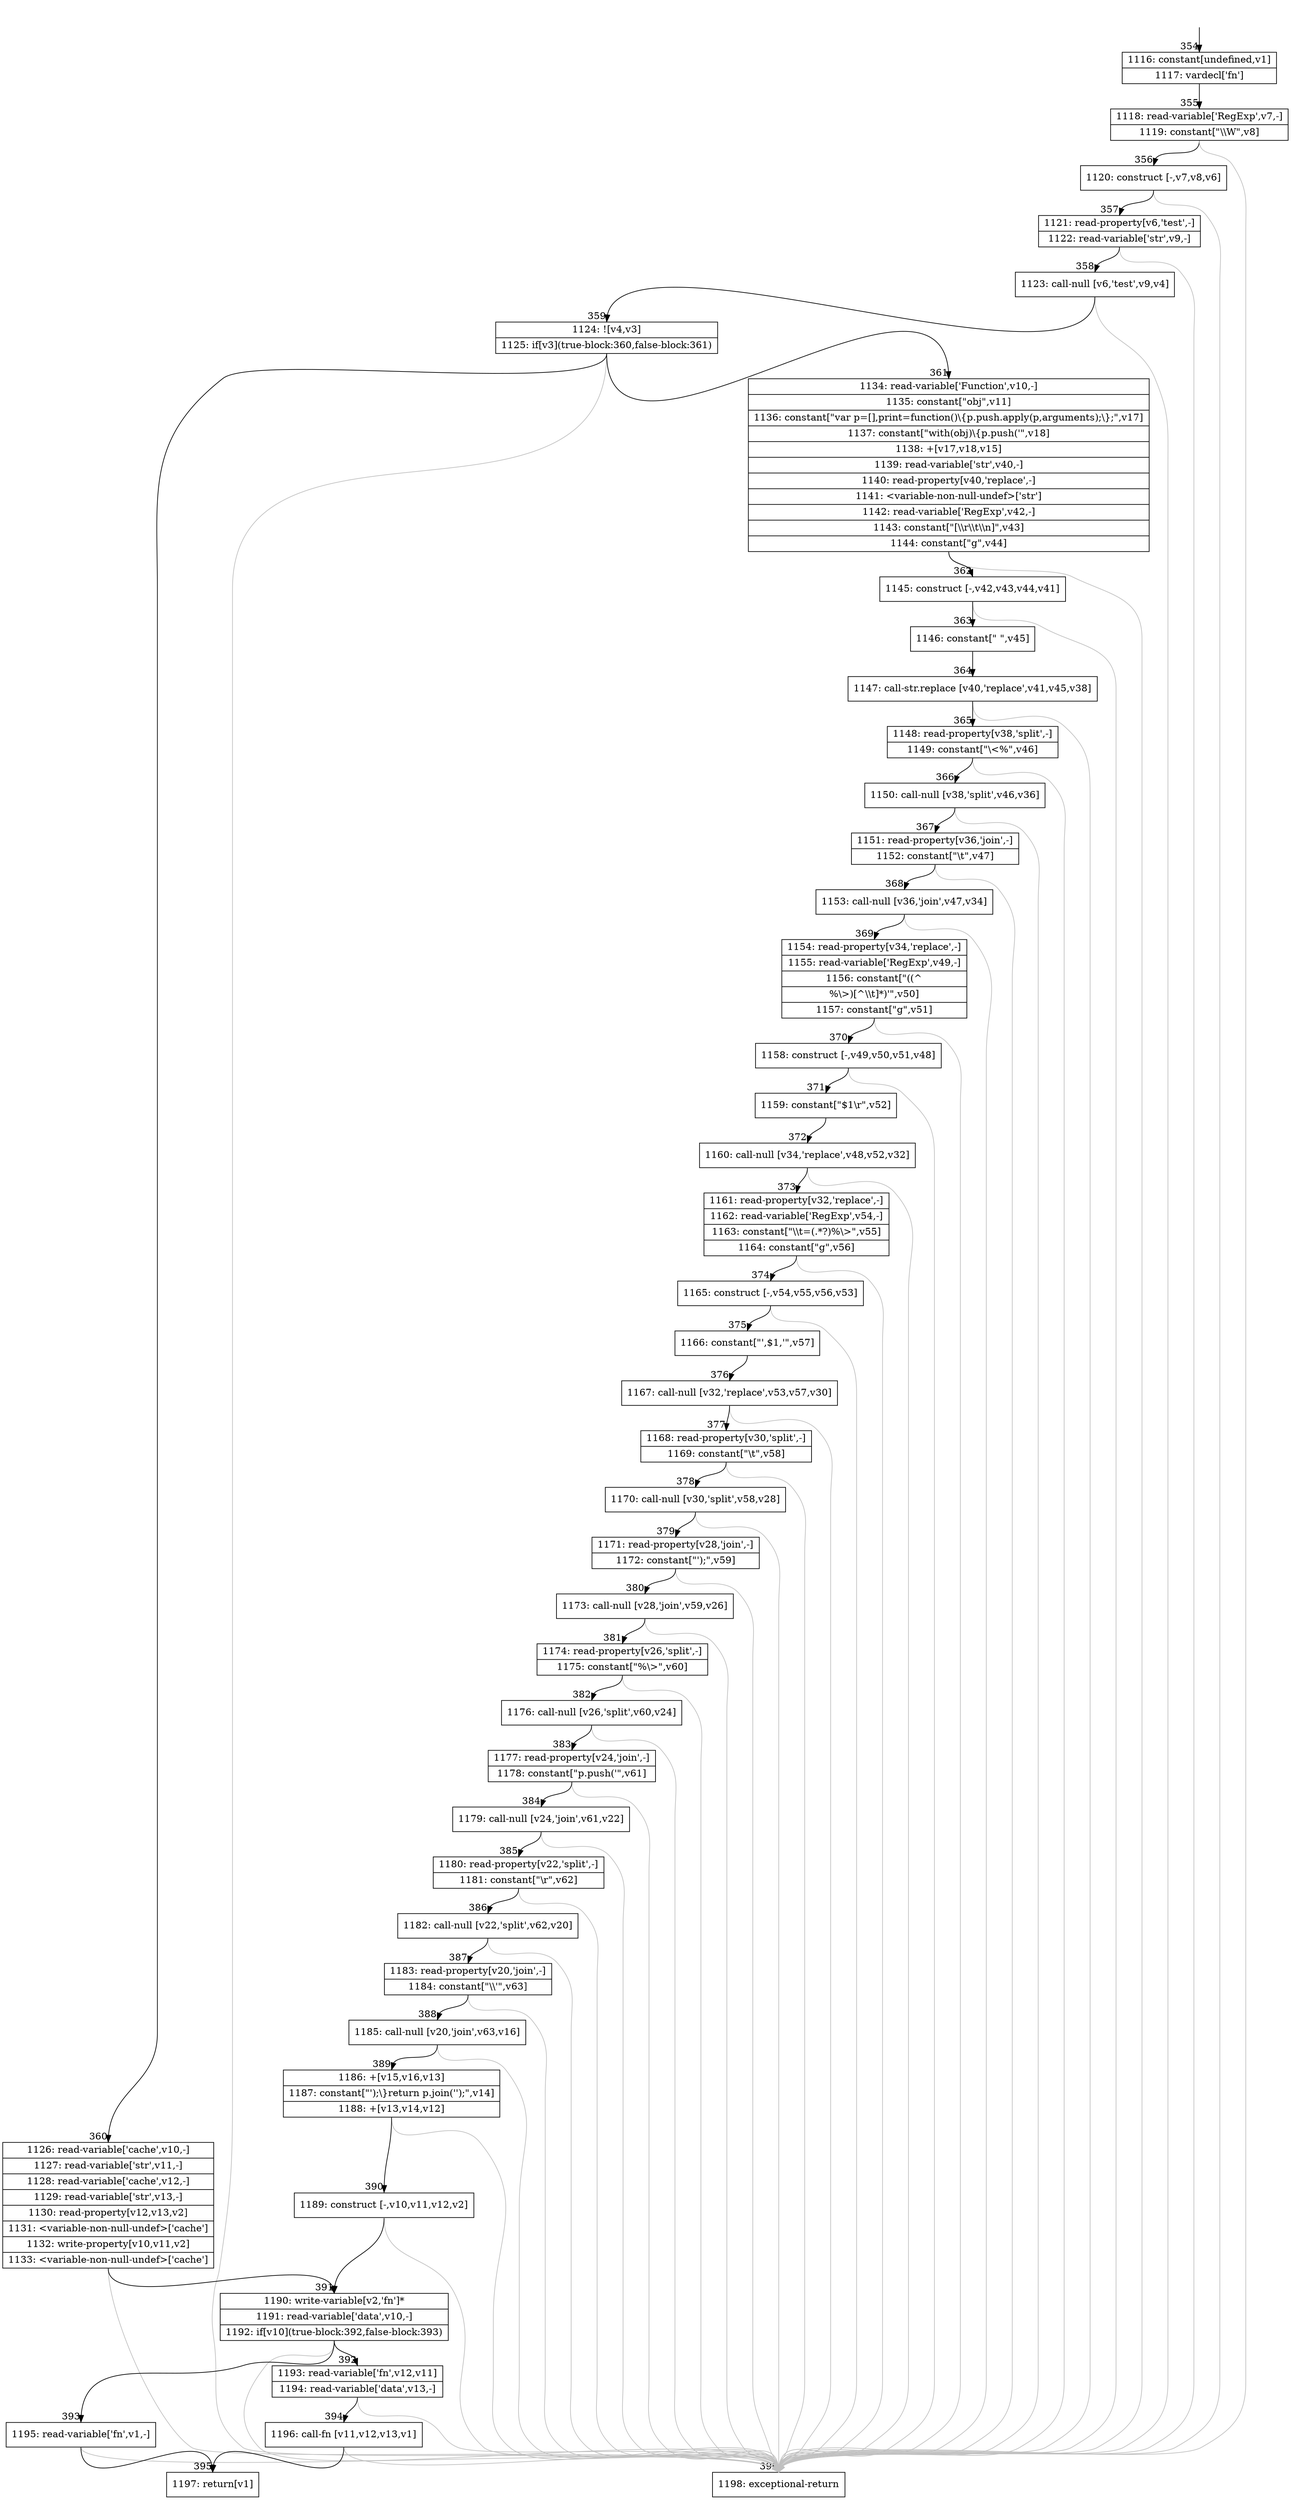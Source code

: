digraph {
rankdir="TD"
BB_entry37[shape=none,label=""];
BB_entry37 -> BB354 [tailport=s, headport=n, headlabel="    354"]
BB354 [shape=record label="{1116: constant[undefined,v1]|1117: vardecl['fn']}" ] 
BB354 -> BB355 [tailport=s, headport=n, headlabel="      355"]
BB355 [shape=record label="{1118: read-variable['RegExp',v7,-]|1119: constant[\"\\\\W\",v8]}" ] 
BB355 -> BB356 [tailport=s, headport=n, headlabel="      356"]
BB355 -> BB396 [tailport=s, headport=n, color=gray, headlabel="      396"]
BB356 [shape=record label="{1120: construct [-,v7,v8,v6]}" ] 
BB356 -> BB357 [tailport=s, headport=n, headlabel="      357"]
BB356 -> BB396 [tailport=s, headport=n, color=gray]
BB357 [shape=record label="{1121: read-property[v6,'test',-]|1122: read-variable['str',v9,-]}" ] 
BB357 -> BB358 [tailport=s, headport=n, headlabel="      358"]
BB357 -> BB396 [tailport=s, headport=n, color=gray]
BB358 [shape=record label="{1123: call-null [v6,'test',v9,v4]}" ] 
BB358 -> BB359 [tailport=s, headport=n, headlabel="      359"]
BB358 -> BB396 [tailport=s, headport=n, color=gray]
BB359 [shape=record label="{1124: ![v4,v3]|1125: if[v3](true-block:360,false-block:361)}" ] 
BB359 -> BB360 [tailport=s, headport=n, headlabel="      360"]
BB359 -> BB361 [tailport=s, headport=n, headlabel="      361"]
BB359 -> BB396 [tailport=s, headport=n, color=gray]
BB360 [shape=record label="{1126: read-variable['cache',v10,-]|1127: read-variable['str',v11,-]|1128: read-variable['cache',v12,-]|1129: read-variable['str',v13,-]|1130: read-property[v12,v13,v2]|1131: \<variable-non-null-undef\>['cache']|1132: write-property[v10,v11,v2]|1133: \<variable-non-null-undef\>['cache']}" ] 
BB360 -> BB391 [tailport=s, headport=n, headlabel="      391"]
BB360 -> BB396 [tailport=s, headport=n, color=gray]
BB361 [shape=record label="{1134: read-variable['Function',v10,-]|1135: constant[\"obj\",v11]|1136: constant[\"var p=[],print=function()\\\{p.push.apply(p,arguments);\\\};\",v17]|1137: constant[\"with(obj)\\\{p.push('\",v18]|1138: +[v17,v18,v15]|1139: read-variable['str',v40,-]|1140: read-property[v40,'replace',-]|1141: \<variable-non-null-undef\>['str']|1142: read-variable['RegExp',v42,-]|1143: constant[\"[\\\\r\\\\t\\\\n]\",v43]|1144: constant[\"g\",v44]}" ] 
BB361 -> BB362 [tailport=s, headport=n, headlabel="      362"]
BB361 -> BB396 [tailport=s, headport=n, color=gray]
BB362 [shape=record label="{1145: construct [-,v42,v43,v44,v41]}" ] 
BB362 -> BB363 [tailport=s, headport=n, headlabel="      363"]
BB362 -> BB396 [tailport=s, headport=n, color=gray]
BB363 [shape=record label="{1146: constant[\" \",v45]}" ] 
BB363 -> BB364 [tailport=s, headport=n, headlabel="      364"]
BB364 [shape=record label="{1147: call-str.replace [v40,'replace',v41,v45,v38]}" ] 
BB364 -> BB365 [tailport=s, headport=n, headlabel="      365"]
BB364 -> BB396 [tailport=s, headport=n, color=gray]
BB365 [shape=record label="{1148: read-property[v38,'split',-]|1149: constant[\"\\\<%\",v46]}" ] 
BB365 -> BB366 [tailport=s, headport=n, headlabel="      366"]
BB365 -> BB396 [tailport=s, headport=n, color=gray]
BB366 [shape=record label="{1150: call-null [v38,'split',v46,v36]}" ] 
BB366 -> BB367 [tailport=s, headport=n, headlabel="      367"]
BB366 -> BB396 [tailport=s, headport=n, color=gray]
BB367 [shape=record label="{1151: read-property[v36,'join',-]|1152: constant[\"\\t\",v47]}" ] 
BB367 -> BB368 [tailport=s, headport=n, headlabel="      368"]
BB367 -> BB396 [tailport=s, headport=n, color=gray]
BB368 [shape=record label="{1153: call-null [v36,'join',v47,v34]}" ] 
BB368 -> BB369 [tailport=s, headport=n, headlabel="      369"]
BB368 -> BB396 [tailport=s, headport=n, color=gray]
BB369 [shape=record label="{1154: read-property[v34,'replace',-]|1155: read-variable['RegExp',v49,-]|1156: constant[\"((^|%\\\>)[^\\\\t]*)'\",v50]|1157: constant[\"g\",v51]}" ] 
BB369 -> BB370 [tailport=s, headport=n, headlabel="      370"]
BB369 -> BB396 [tailport=s, headport=n, color=gray]
BB370 [shape=record label="{1158: construct [-,v49,v50,v51,v48]}" ] 
BB370 -> BB371 [tailport=s, headport=n, headlabel="      371"]
BB370 -> BB396 [tailport=s, headport=n, color=gray]
BB371 [shape=record label="{1159: constant[\"$1\\r\",v52]}" ] 
BB371 -> BB372 [tailport=s, headport=n, headlabel="      372"]
BB372 [shape=record label="{1160: call-null [v34,'replace',v48,v52,v32]}" ] 
BB372 -> BB373 [tailport=s, headport=n, headlabel="      373"]
BB372 -> BB396 [tailport=s, headport=n, color=gray]
BB373 [shape=record label="{1161: read-property[v32,'replace',-]|1162: read-variable['RegExp',v54,-]|1163: constant[\"\\\\t=(.*?)%\\\>\",v55]|1164: constant[\"g\",v56]}" ] 
BB373 -> BB374 [tailport=s, headport=n, headlabel="      374"]
BB373 -> BB396 [tailport=s, headport=n, color=gray]
BB374 [shape=record label="{1165: construct [-,v54,v55,v56,v53]}" ] 
BB374 -> BB375 [tailport=s, headport=n, headlabel="      375"]
BB374 -> BB396 [tailport=s, headport=n, color=gray]
BB375 [shape=record label="{1166: constant[\"',$1,'\",v57]}" ] 
BB375 -> BB376 [tailport=s, headport=n, headlabel="      376"]
BB376 [shape=record label="{1167: call-null [v32,'replace',v53,v57,v30]}" ] 
BB376 -> BB377 [tailport=s, headport=n, headlabel="      377"]
BB376 -> BB396 [tailport=s, headport=n, color=gray]
BB377 [shape=record label="{1168: read-property[v30,'split',-]|1169: constant[\"\\t\",v58]}" ] 
BB377 -> BB378 [tailport=s, headport=n, headlabel="      378"]
BB377 -> BB396 [tailport=s, headport=n, color=gray]
BB378 [shape=record label="{1170: call-null [v30,'split',v58,v28]}" ] 
BB378 -> BB379 [tailport=s, headport=n, headlabel="      379"]
BB378 -> BB396 [tailport=s, headport=n, color=gray]
BB379 [shape=record label="{1171: read-property[v28,'join',-]|1172: constant[\"');\",v59]}" ] 
BB379 -> BB380 [tailport=s, headport=n, headlabel="      380"]
BB379 -> BB396 [tailport=s, headport=n, color=gray]
BB380 [shape=record label="{1173: call-null [v28,'join',v59,v26]}" ] 
BB380 -> BB381 [tailport=s, headport=n, headlabel="      381"]
BB380 -> BB396 [tailport=s, headport=n, color=gray]
BB381 [shape=record label="{1174: read-property[v26,'split',-]|1175: constant[\"%\\\>\",v60]}" ] 
BB381 -> BB382 [tailport=s, headport=n, headlabel="      382"]
BB381 -> BB396 [tailport=s, headport=n, color=gray]
BB382 [shape=record label="{1176: call-null [v26,'split',v60,v24]}" ] 
BB382 -> BB383 [tailport=s, headport=n, headlabel="      383"]
BB382 -> BB396 [tailport=s, headport=n, color=gray]
BB383 [shape=record label="{1177: read-property[v24,'join',-]|1178: constant[\"p.push('\",v61]}" ] 
BB383 -> BB384 [tailport=s, headport=n, headlabel="      384"]
BB383 -> BB396 [tailport=s, headport=n, color=gray]
BB384 [shape=record label="{1179: call-null [v24,'join',v61,v22]}" ] 
BB384 -> BB385 [tailport=s, headport=n, headlabel="      385"]
BB384 -> BB396 [tailport=s, headport=n, color=gray]
BB385 [shape=record label="{1180: read-property[v22,'split',-]|1181: constant[\"\\r\",v62]}" ] 
BB385 -> BB386 [tailport=s, headport=n, headlabel="      386"]
BB385 -> BB396 [tailport=s, headport=n, color=gray]
BB386 [shape=record label="{1182: call-null [v22,'split',v62,v20]}" ] 
BB386 -> BB387 [tailport=s, headport=n, headlabel="      387"]
BB386 -> BB396 [tailport=s, headport=n, color=gray]
BB387 [shape=record label="{1183: read-property[v20,'join',-]|1184: constant[\"\\\\'\",v63]}" ] 
BB387 -> BB388 [tailport=s, headport=n, headlabel="      388"]
BB387 -> BB396 [tailport=s, headport=n, color=gray]
BB388 [shape=record label="{1185: call-null [v20,'join',v63,v16]}" ] 
BB388 -> BB389 [tailport=s, headport=n, headlabel="      389"]
BB388 -> BB396 [tailport=s, headport=n, color=gray]
BB389 [shape=record label="{1186: +[v15,v16,v13]|1187: constant[\"');\\\}return p.join('');\",v14]|1188: +[v13,v14,v12]}" ] 
BB389 -> BB390 [tailport=s, headport=n, headlabel="      390"]
BB389 -> BB396 [tailport=s, headport=n, color=gray]
BB390 [shape=record label="{1189: construct [-,v10,v11,v12,v2]}" ] 
BB390 -> BB391 [tailport=s, headport=n]
BB390 -> BB396 [tailport=s, headport=n, color=gray]
BB391 [shape=record label="{1190: write-variable[v2,'fn']*|1191: read-variable['data',v10,-]|1192: if[v10](true-block:392,false-block:393)}" ] 
BB391 -> BB392 [tailport=s, headport=n, headlabel="      392"]
BB391 -> BB393 [tailport=s, headport=n, headlabel="      393"]
BB391 -> BB396 [tailport=s, headport=n, color=gray]
BB392 [shape=record label="{1193: read-variable['fn',v12,v11]|1194: read-variable['data',v13,-]}" ] 
BB392 -> BB394 [tailport=s, headport=n, headlabel="      394"]
BB392 -> BB396 [tailport=s, headport=n, color=gray]
BB393 [shape=record label="{1195: read-variable['fn',v1,-]}" ] 
BB393 -> BB395 [tailport=s, headport=n, headlabel="      395"]
BB393 -> BB396 [tailport=s, headport=n, color=gray]
BB394 [shape=record label="{1196: call-fn [v11,v12,v13,v1]}" ] 
BB394 -> BB395 [tailport=s, headport=n]
BB394 -> BB396 [tailport=s, headport=n, color=gray]
BB395 [shape=record label="{1197: return[v1]}" ] 
BB396 [shape=record label="{1198: exceptional-return}" ] 
//#$~ 501
}
